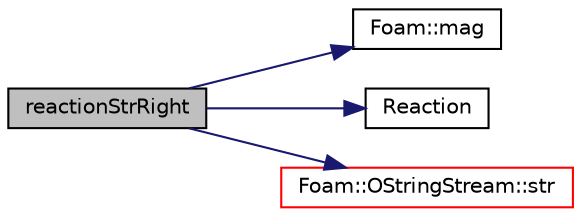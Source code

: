 digraph "reactionStrRight"
{
  bgcolor="transparent";
  edge [fontname="Helvetica",fontsize="10",labelfontname="Helvetica",labelfontsize="10"];
  node [fontname="Helvetica",fontsize="10",shape=record];
  rankdir="LR";
  Node398 [label="reactionStrRight",height=0.2,width=0.4,color="black", fillcolor="grey75", style="filled", fontcolor="black"];
  Node398 -> Node399 [color="midnightblue",fontsize="10",style="solid",fontname="Helvetica"];
  Node399 [label="Foam::mag",height=0.2,width=0.4,color="black",URL="$a21851.html#a929da2a3fdcf3dacbbe0487d3a330dae"];
  Node398 -> Node400 [color="midnightblue",fontsize="10",style="solid",fontname="Helvetica"];
  Node400 [label="Reaction",height=0.2,width=0.4,color="black",URL="$a31677.html#a33c2fc826fef7970e7ea0984c566b273",tooltip="Construct from components. "];
  Node398 -> Node401 [color="midnightblue",fontsize="10",style="solid",fontname="Helvetica"];
  Node401 [label="Foam::OStringStream::str",height=0.2,width=0.4,color="red",URL="$a27409.html#ae403f14d61d9789a749ee28fc10a50a9",tooltip="Return the string. "];
}
